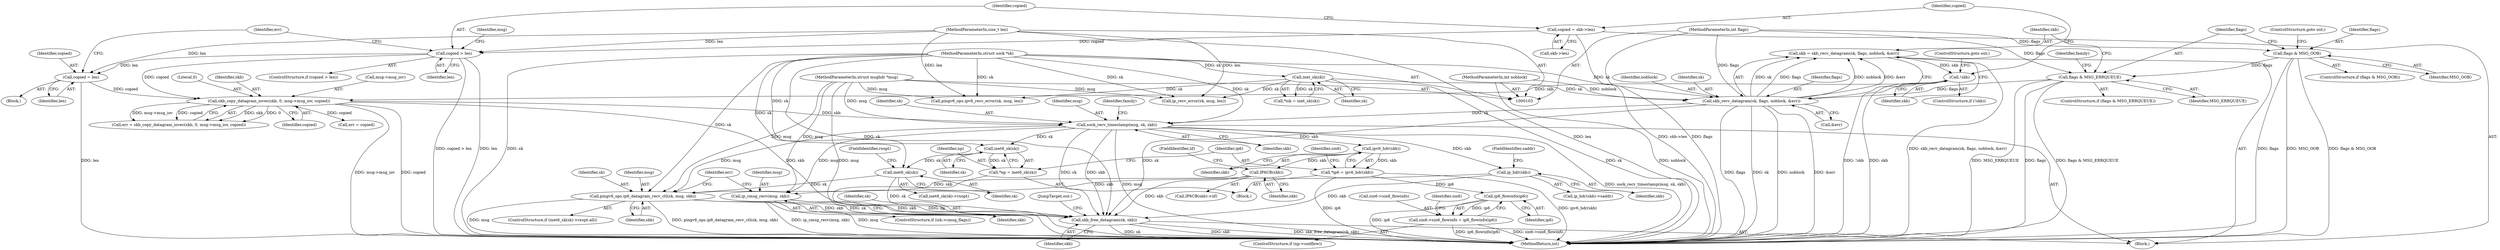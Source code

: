 digraph "0_linux_bceaa90240b6019ed73b49965eac7d167610be69_0@API" {
"1000209" [label="(Call,sock_recv_timestamp(msg, sk, skb))"];
"1000106" [label="(MethodParameterIn,struct msghdr *msg)"];
"1000169" [label="(Call,skb_recv_datagram(sk, flags, noblock, &err))"];
"1000115" [label="(Call,inet_sk(sk))"];
"1000105" [label="(MethodParameterIn,struct sock *sk)"];
"1000142" [label="(Call,flags & MSG_ERRQUEUE)"];
"1000137" [label="(Call,flags & MSG_OOB)"];
"1000109" [label="(MethodParameterIn,int flags)"];
"1000108" [label="(MethodParameterIn,int noblock)"];
"1000199" [label="(Call,skb_copy_datagram_iovec(skb, 0, msg->msg_iov, copied))"];
"1000176" [label="(Call,!skb)"];
"1000167" [label="(Call,skb = skb_recv_datagram(sk, flags, noblock, &err))"];
"1000185" [label="(Call,copied > len)"];
"1000179" [label="(Call,copied = skb->len)"];
"1000107" [label="(MethodParameterIn,size_t len)"];
"1000194" [label="(Call,copied = len)"];
"1000243" [label="(Call,ip_hdr(skb))"];
"1000265" [label="(Call,ip_cmsg_recv(msg, skb))"];
"1000361" [label="(Call,skb_free_datagram(sk, skb))"];
"1000277" [label="(Call,inet6_sk(sk))"];
"1000275" [label="(Call,*np = inet6_sk(sk))"];
"1000346" [label="(Call,inet6_sk(sk))"];
"1000350" [label="(Call,pingv6_ops.ip6_datagram_recv_ctl(sk, msg, skb))"];
"1000282" [label="(Call,ipv6_hdr(skb))"];
"1000280" [label="(Call,*ip6 = ipv6_hdr(skb))"];
"1000322" [label="(Call,ip6_flowinfo(ip6))"];
"1000318" [label="(Call,sin6->sin6_flowinfo = ip6_flowinfo(ip6))"];
"1000334" [label="(Call,IP6CB(skb))"];
"1000177" [label="(Identifier,skb)"];
"1000215" [label="(Identifier,family)"];
"1000333" [label="(Call,IP6CB(skb)->iif)"];
"1000111" [label="(Block,)"];
"1000350" [label="(Call,pingv6_ops.ip6_datagram_recv_ctl(sk, msg, skb))"];
"1000358" [label="(Identifier,err)"];
"1000108" [label="(MethodParameterIn,int noblock)"];
"1000116" [label="(Identifier,sk)"];
"1000326" [label="(Identifier,sin6)"];
"1000171" [label="(Identifier,flags)"];
"1000172" [label="(Identifier,noblock)"];
"1000265" [label="(Call,ip_cmsg_recv(msg, skb))"];
"1000318" [label="(Call,sin6->sin6_flowinfo = ip6_flowinfo(ip6))"];
"1000281" [label="(Identifier,ip6)"];
"1000277" [label="(Call,inet6_sk(sk))"];
"1000180" [label="(Identifier,copied)"];
"1000266" [label="(Identifier,msg)"];
"1000361" [label="(Call,skb_free_datagram(sk, skb))"];
"1000142" [label="(Call,flags & MSG_ERRQUEUE)"];
"1000184" [label="(ControlStructure,if (copied > len))"];
"1000345" [label="(Call,inet6_sk(sk)->rxopt)"];
"1000199" [label="(Call,skb_copy_datagram_iovec(skb, 0, msg->msg_iov, copied))"];
"1000357" [label="(Call,err = copied)"];
"1000113" [label="(Call,*isk = inet_sk(sk))"];
"1000109" [label="(MethodParameterIn,int flags)"];
"1000278" [label="(Identifier,sk)"];
"1000335" [label="(Identifier,skb)"];
"1000348" [label="(FieldIdentifier,rxopt)"];
"1000314" [label="(ControlStructure,if (np->sndflow))"];
"1000347" [label="(Identifier,sk)"];
"1000322" [label="(Call,ip6_flowinfo(ip6))"];
"1000139" [label="(Identifier,MSG_OOB)"];
"1000187" [label="(Identifier,len)"];
"1000173" [label="(Call,&err)"];
"1000115" [label="(Call,inet_sk(sk))"];
"1000280" [label="(Call,*ip6 = ipv6_hdr(skb))"];
"1000343" [label="(ControlStructure,if (inet6_sk(sk)->rxopt.all))"];
"1000273" [label="(Block,)"];
"1000346" [label="(Call,inet6_sk(sk))"];
"1000336" [label="(FieldIdentifier,iif)"];
"1000323" [label="(Identifier,ip6)"];
"1000194" [label="(Call,copied = len)"];
"1000205" [label="(Identifier,copied)"];
"1000353" [label="(Identifier,skb)"];
"1000211" [label="(Identifier,sk)"];
"1000175" [label="(ControlStructure,if (!skb))"];
"1000196" [label="(Identifier,len)"];
"1000152" [label="(Call,ip_recv_error(sk, msg, len))"];
"1000106" [label="(MethodParameterIn,struct msghdr *msg)"];
"1000202" [label="(Call,msg->msg_iov)"];
"1000185" [label="(Call,copied > len)"];
"1000370" [label="(MethodReturn,int)"];
"1000168" [label="(Identifier,skb)"];
"1000188" [label="(Block,)"];
"1000283" [label="(Identifier,skb)"];
"1000267" [label="(Identifier,skb)"];
"1000245" [label="(FieldIdentifier,saddr)"];
"1000276" [label="(Identifier,np)"];
"1000141" [label="(ControlStructure,if (flags & MSG_ERRQUEUE))"];
"1000169" [label="(Call,skb_recv_datagram(sk, flags, noblock, &err))"];
"1000191" [label="(Identifier,msg)"];
"1000210" [label="(Identifier,msg)"];
"1000275" [label="(Call,*np = inet6_sk(sk))"];
"1000351" [label="(Identifier,sk)"];
"1000195" [label="(Identifier,copied)"];
"1000107" [label="(MethodParameterIn,size_t len)"];
"1000282" [label="(Call,ipv6_hdr(skb))"];
"1000362" [label="(Identifier,sk)"];
"1000181" [label="(Call,skb->len)"];
"1000138" [label="(Identifier,flags)"];
"1000167" [label="(Call,skb = skb_recv_datagram(sk, flags, noblock, &err))"];
"1000178" [label="(ControlStructure,goto out;)"];
"1000243" [label="(Call,ip_hdr(skb))"];
"1000209" [label="(Call,sock_recv_timestamp(msg, sk, skb))"];
"1000352" [label="(Identifier,msg)"];
"1000186" [label="(Identifier,copied)"];
"1000334" [label="(Call,IP6CB(skb))"];
"1000176" [label="(Call,!skb)"];
"1000261" [label="(ControlStructure,if (isk->cmsg_flags))"];
"1000148" [label="(Identifier,family)"];
"1000163" [label="(Call,pingv6_ops.ipv6_recv_error(sk, msg, len))"];
"1000244" [label="(Identifier,skb)"];
"1000140" [label="(ControlStructure,goto out;)"];
"1000137" [label="(Call,flags & MSG_OOB)"];
"1000212" [label="(Identifier,skb)"];
"1000144" [label="(Identifier,MSG_ERRQUEUE)"];
"1000179" [label="(Call,copied = skb->len)"];
"1000201" [label="(Literal,0)"];
"1000242" [label="(Call,ip_hdr(skb)->saddr)"];
"1000319" [label="(Call,sin6->sin6_flowinfo)"];
"1000363" [label="(Identifier,skb)"];
"1000170" [label="(Identifier,sk)"];
"1000136" [label="(ControlStructure,if (flags & MSG_OOB))"];
"1000364" [label="(JumpTarget,out:)"];
"1000197" [label="(Call,err = skb_copy_datagram_iovec(skb, 0, msg->msg_iov, copied))"];
"1000105" [label="(MethodParameterIn,struct sock *sk)"];
"1000198" [label="(Identifier,err)"];
"1000200" [label="(Identifier,skb)"];
"1000286" [label="(Identifier,sin6)"];
"1000143" [label="(Identifier,flags)"];
"1000209" -> "1000111"  [label="AST: "];
"1000209" -> "1000212"  [label="CFG: "];
"1000210" -> "1000209"  [label="AST: "];
"1000211" -> "1000209"  [label="AST: "];
"1000212" -> "1000209"  [label="AST: "];
"1000215" -> "1000209"  [label="CFG: "];
"1000209" -> "1000370"  [label="DDG: sock_recv_timestamp(msg, sk, skb)"];
"1000209" -> "1000370"  [label="DDG: msg"];
"1000106" -> "1000209"  [label="DDG: msg"];
"1000169" -> "1000209"  [label="DDG: sk"];
"1000105" -> "1000209"  [label="DDG: sk"];
"1000199" -> "1000209"  [label="DDG: skb"];
"1000209" -> "1000243"  [label="DDG: skb"];
"1000209" -> "1000265"  [label="DDG: msg"];
"1000209" -> "1000277"  [label="DDG: sk"];
"1000209" -> "1000282"  [label="DDG: skb"];
"1000209" -> "1000350"  [label="DDG: msg"];
"1000209" -> "1000361"  [label="DDG: sk"];
"1000209" -> "1000361"  [label="DDG: skb"];
"1000106" -> "1000103"  [label="AST: "];
"1000106" -> "1000370"  [label="DDG: msg"];
"1000106" -> "1000152"  [label="DDG: msg"];
"1000106" -> "1000163"  [label="DDG: msg"];
"1000106" -> "1000265"  [label="DDG: msg"];
"1000106" -> "1000350"  [label="DDG: msg"];
"1000169" -> "1000167"  [label="AST: "];
"1000169" -> "1000173"  [label="CFG: "];
"1000170" -> "1000169"  [label="AST: "];
"1000171" -> "1000169"  [label="AST: "];
"1000172" -> "1000169"  [label="AST: "];
"1000173" -> "1000169"  [label="AST: "];
"1000167" -> "1000169"  [label="CFG: "];
"1000169" -> "1000370"  [label="DDG: noblock"];
"1000169" -> "1000370"  [label="DDG: &err"];
"1000169" -> "1000370"  [label="DDG: flags"];
"1000169" -> "1000370"  [label="DDG: sk"];
"1000169" -> "1000167"  [label="DDG: sk"];
"1000169" -> "1000167"  [label="DDG: flags"];
"1000169" -> "1000167"  [label="DDG: noblock"];
"1000169" -> "1000167"  [label="DDG: &err"];
"1000115" -> "1000169"  [label="DDG: sk"];
"1000105" -> "1000169"  [label="DDG: sk"];
"1000142" -> "1000169"  [label="DDG: flags"];
"1000109" -> "1000169"  [label="DDG: flags"];
"1000108" -> "1000169"  [label="DDG: noblock"];
"1000169" -> "1000361"  [label="DDG: sk"];
"1000115" -> "1000113"  [label="AST: "];
"1000115" -> "1000116"  [label="CFG: "];
"1000116" -> "1000115"  [label="AST: "];
"1000113" -> "1000115"  [label="CFG: "];
"1000115" -> "1000370"  [label="DDG: sk"];
"1000115" -> "1000113"  [label="DDG: sk"];
"1000105" -> "1000115"  [label="DDG: sk"];
"1000115" -> "1000152"  [label="DDG: sk"];
"1000115" -> "1000163"  [label="DDG: sk"];
"1000105" -> "1000103"  [label="AST: "];
"1000105" -> "1000370"  [label="DDG: sk"];
"1000105" -> "1000152"  [label="DDG: sk"];
"1000105" -> "1000163"  [label="DDG: sk"];
"1000105" -> "1000277"  [label="DDG: sk"];
"1000105" -> "1000346"  [label="DDG: sk"];
"1000105" -> "1000350"  [label="DDG: sk"];
"1000105" -> "1000361"  [label="DDG: sk"];
"1000142" -> "1000141"  [label="AST: "];
"1000142" -> "1000144"  [label="CFG: "];
"1000143" -> "1000142"  [label="AST: "];
"1000144" -> "1000142"  [label="AST: "];
"1000148" -> "1000142"  [label="CFG: "];
"1000168" -> "1000142"  [label="CFG: "];
"1000142" -> "1000370"  [label="DDG: flags & MSG_ERRQUEUE"];
"1000142" -> "1000370"  [label="DDG: MSG_ERRQUEUE"];
"1000142" -> "1000370"  [label="DDG: flags"];
"1000137" -> "1000142"  [label="DDG: flags"];
"1000109" -> "1000142"  [label="DDG: flags"];
"1000137" -> "1000136"  [label="AST: "];
"1000137" -> "1000139"  [label="CFG: "];
"1000138" -> "1000137"  [label="AST: "];
"1000139" -> "1000137"  [label="AST: "];
"1000140" -> "1000137"  [label="CFG: "];
"1000143" -> "1000137"  [label="CFG: "];
"1000137" -> "1000370"  [label="DDG: MSG_OOB"];
"1000137" -> "1000370"  [label="DDG: flags"];
"1000137" -> "1000370"  [label="DDG: flags & MSG_OOB"];
"1000109" -> "1000137"  [label="DDG: flags"];
"1000109" -> "1000103"  [label="AST: "];
"1000109" -> "1000370"  [label="DDG: flags"];
"1000108" -> "1000103"  [label="AST: "];
"1000108" -> "1000370"  [label="DDG: noblock"];
"1000199" -> "1000197"  [label="AST: "];
"1000199" -> "1000205"  [label="CFG: "];
"1000200" -> "1000199"  [label="AST: "];
"1000201" -> "1000199"  [label="AST: "];
"1000202" -> "1000199"  [label="AST: "];
"1000205" -> "1000199"  [label="AST: "];
"1000197" -> "1000199"  [label="CFG: "];
"1000199" -> "1000370"  [label="DDG: copied"];
"1000199" -> "1000370"  [label="DDG: msg->msg_iov"];
"1000199" -> "1000197"  [label="DDG: skb"];
"1000199" -> "1000197"  [label="DDG: 0"];
"1000199" -> "1000197"  [label="DDG: msg->msg_iov"];
"1000199" -> "1000197"  [label="DDG: copied"];
"1000176" -> "1000199"  [label="DDG: skb"];
"1000185" -> "1000199"  [label="DDG: copied"];
"1000194" -> "1000199"  [label="DDG: copied"];
"1000199" -> "1000357"  [label="DDG: copied"];
"1000199" -> "1000361"  [label="DDG: skb"];
"1000176" -> "1000175"  [label="AST: "];
"1000176" -> "1000177"  [label="CFG: "];
"1000177" -> "1000176"  [label="AST: "];
"1000178" -> "1000176"  [label="CFG: "];
"1000180" -> "1000176"  [label="CFG: "];
"1000176" -> "1000370"  [label="DDG: !skb"];
"1000176" -> "1000370"  [label="DDG: skb"];
"1000167" -> "1000176"  [label="DDG: skb"];
"1000167" -> "1000111"  [label="AST: "];
"1000168" -> "1000167"  [label="AST: "];
"1000177" -> "1000167"  [label="CFG: "];
"1000167" -> "1000370"  [label="DDG: skb_recv_datagram(sk, flags, noblock, &err)"];
"1000185" -> "1000184"  [label="AST: "];
"1000185" -> "1000187"  [label="CFG: "];
"1000186" -> "1000185"  [label="AST: "];
"1000187" -> "1000185"  [label="AST: "];
"1000191" -> "1000185"  [label="CFG: "];
"1000198" -> "1000185"  [label="CFG: "];
"1000185" -> "1000370"  [label="DDG: copied > len"];
"1000185" -> "1000370"  [label="DDG: len"];
"1000179" -> "1000185"  [label="DDG: copied"];
"1000107" -> "1000185"  [label="DDG: len"];
"1000185" -> "1000194"  [label="DDG: len"];
"1000179" -> "1000111"  [label="AST: "];
"1000179" -> "1000181"  [label="CFG: "];
"1000180" -> "1000179"  [label="AST: "];
"1000181" -> "1000179"  [label="AST: "];
"1000186" -> "1000179"  [label="CFG: "];
"1000179" -> "1000370"  [label="DDG: skb->len"];
"1000107" -> "1000103"  [label="AST: "];
"1000107" -> "1000370"  [label="DDG: len"];
"1000107" -> "1000152"  [label="DDG: len"];
"1000107" -> "1000163"  [label="DDG: len"];
"1000107" -> "1000194"  [label="DDG: len"];
"1000194" -> "1000188"  [label="AST: "];
"1000194" -> "1000196"  [label="CFG: "];
"1000195" -> "1000194"  [label="AST: "];
"1000196" -> "1000194"  [label="AST: "];
"1000198" -> "1000194"  [label="CFG: "];
"1000194" -> "1000370"  [label="DDG: len"];
"1000243" -> "1000242"  [label="AST: "];
"1000243" -> "1000244"  [label="CFG: "];
"1000244" -> "1000243"  [label="AST: "];
"1000245" -> "1000243"  [label="CFG: "];
"1000243" -> "1000265"  [label="DDG: skb"];
"1000243" -> "1000361"  [label="DDG: skb"];
"1000265" -> "1000261"  [label="AST: "];
"1000265" -> "1000267"  [label="CFG: "];
"1000266" -> "1000265"  [label="AST: "];
"1000267" -> "1000265"  [label="AST: "];
"1000358" -> "1000265"  [label="CFG: "];
"1000265" -> "1000370"  [label="DDG: ip_cmsg_recv(msg, skb)"];
"1000265" -> "1000370"  [label="DDG: msg"];
"1000265" -> "1000361"  [label="DDG: skb"];
"1000361" -> "1000111"  [label="AST: "];
"1000361" -> "1000363"  [label="CFG: "];
"1000362" -> "1000361"  [label="AST: "];
"1000363" -> "1000361"  [label="AST: "];
"1000364" -> "1000361"  [label="CFG: "];
"1000361" -> "1000370"  [label="DDG: skb_free_datagram(sk, skb)"];
"1000361" -> "1000370"  [label="DDG: sk"];
"1000361" -> "1000370"  [label="DDG: skb"];
"1000350" -> "1000361"  [label="DDG: sk"];
"1000350" -> "1000361"  [label="DDG: skb"];
"1000346" -> "1000361"  [label="DDG: sk"];
"1000334" -> "1000361"  [label="DDG: skb"];
"1000277" -> "1000275"  [label="AST: "];
"1000277" -> "1000278"  [label="CFG: "];
"1000278" -> "1000277"  [label="AST: "];
"1000275" -> "1000277"  [label="CFG: "];
"1000277" -> "1000275"  [label="DDG: sk"];
"1000277" -> "1000346"  [label="DDG: sk"];
"1000275" -> "1000273"  [label="AST: "];
"1000276" -> "1000275"  [label="AST: "];
"1000281" -> "1000275"  [label="CFG: "];
"1000275" -> "1000370"  [label="DDG: np"];
"1000346" -> "1000345"  [label="AST: "];
"1000346" -> "1000347"  [label="CFG: "];
"1000347" -> "1000346"  [label="AST: "];
"1000348" -> "1000346"  [label="CFG: "];
"1000346" -> "1000350"  [label="DDG: sk"];
"1000350" -> "1000343"  [label="AST: "];
"1000350" -> "1000353"  [label="CFG: "];
"1000351" -> "1000350"  [label="AST: "];
"1000352" -> "1000350"  [label="AST: "];
"1000353" -> "1000350"  [label="AST: "];
"1000358" -> "1000350"  [label="CFG: "];
"1000350" -> "1000370"  [label="DDG: pingv6_ops.ip6_datagram_recv_ctl(sk, msg, skb)"];
"1000350" -> "1000370"  [label="DDG: msg"];
"1000334" -> "1000350"  [label="DDG: skb"];
"1000282" -> "1000280"  [label="AST: "];
"1000282" -> "1000283"  [label="CFG: "];
"1000283" -> "1000282"  [label="AST: "];
"1000280" -> "1000282"  [label="CFG: "];
"1000282" -> "1000280"  [label="DDG: skb"];
"1000282" -> "1000334"  [label="DDG: skb"];
"1000280" -> "1000273"  [label="AST: "];
"1000281" -> "1000280"  [label="AST: "];
"1000286" -> "1000280"  [label="CFG: "];
"1000280" -> "1000370"  [label="DDG: ipv6_hdr(skb)"];
"1000280" -> "1000370"  [label="DDG: ip6"];
"1000280" -> "1000322"  [label="DDG: ip6"];
"1000322" -> "1000318"  [label="AST: "];
"1000322" -> "1000323"  [label="CFG: "];
"1000323" -> "1000322"  [label="AST: "];
"1000318" -> "1000322"  [label="CFG: "];
"1000322" -> "1000370"  [label="DDG: ip6"];
"1000322" -> "1000318"  [label="DDG: ip6"];
"1000318" -> "1000314"  [label="AST: "];
"1000319" -> "1000318"  [label="AST: "];
"1000326" -> "1000318"  [label="CFG: "];
"1000318" -> "1000370"  [label="DDG: sin6->sin6_flowinfo"];
"1000318" -> "1000370"  [label="DDG: ip6_flowinfo(ip6)"];
"1000334" -> "1000333"  [label="AST: "];
"1000334" -> "1000335"  [label="CFG: "];
"1000335" -> "1000334"  [label="AST: "];
"1000336" -> "1000334"  [label="CFG: "];
}
